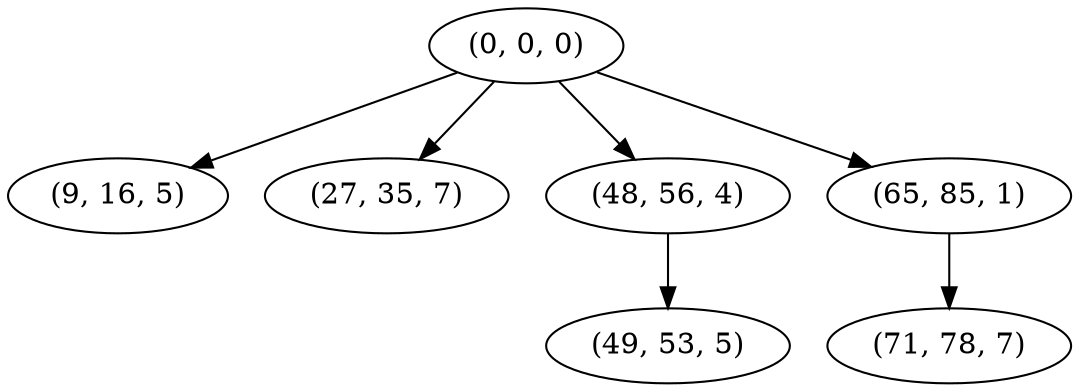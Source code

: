 digraph tree {
    "(0, 0, 0)";
    "(9, 16, 5)";
    "(27, 35, 7)";
    "(48, 56, 4)";
    "(49, 53, 5)";
    "(65, 85, 1)";
    "(71, 78, 7)";
    "(0, 0, 0)" -> "(9, 16, 5)";
    "(0, 0, 0)" -> "(27, 35, 7)";
    "(0, 0, 0)" -> "(48, 56, 4)";
    "(0, 0, 0)" -> "(65, 85, 1)";
    "(48, 56, 4)" -> "(49, 53, 5)";
    "(65, 85, 1)" -> "(71, 78, 7)";
}
